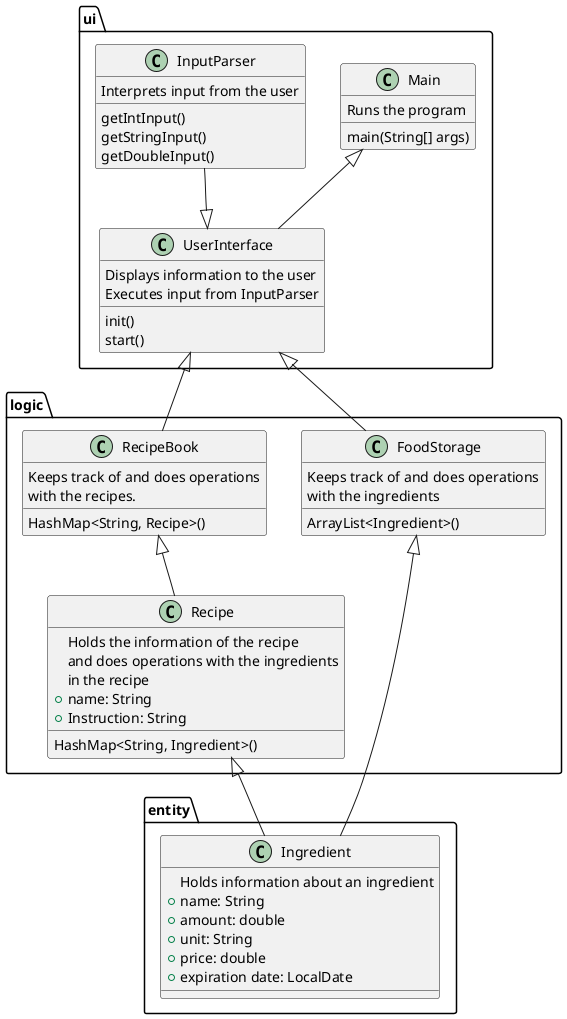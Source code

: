 @startuml
'https://plantuml.com/class-diagram

logic.FoodStorage <|-- entity.Ingredient
logic.RecipeBook <|-- logic.Recipe
logic.Recipe <|-- entity.Ingredient
ui.UserInterface <|-- logic.FoodStorage
ui.UserInterface <|-- logic.RecipeBook
ui.Main <|-- ui.UserInterface
ui.InputParser --|> ui.UserInterface

class ui.UserInterface {
init()
start()
Displays information to the user
Executes input from InputParser
}

class ui.InputParser {
Interprets input from the user
getIntInput()
getStringInput()
getDoubleInput()
}

class ui.Main {
main(String[] args)
Runs the program
}


class logic.FoodStorage {
ArrayList<Ingredient>()
Keeps track of and does operations
with the ingredients
}

class logic.RecipeBook {
HashMap<String, Recipe>()
Keeps track of and does operations
with the recipes.
}

class logic.Recipe {
Holds the information of the recipe
and does operations with the ingredients
in the recipe
+name: String
+Instruction: String
HashMap<String, Ingredient>()
}

class entity.Ingredient {
Holds information about an ingredient
+name: String
+amount: double
+unit: String
+price: double
+expiration date: LocalDate
}




@enduml